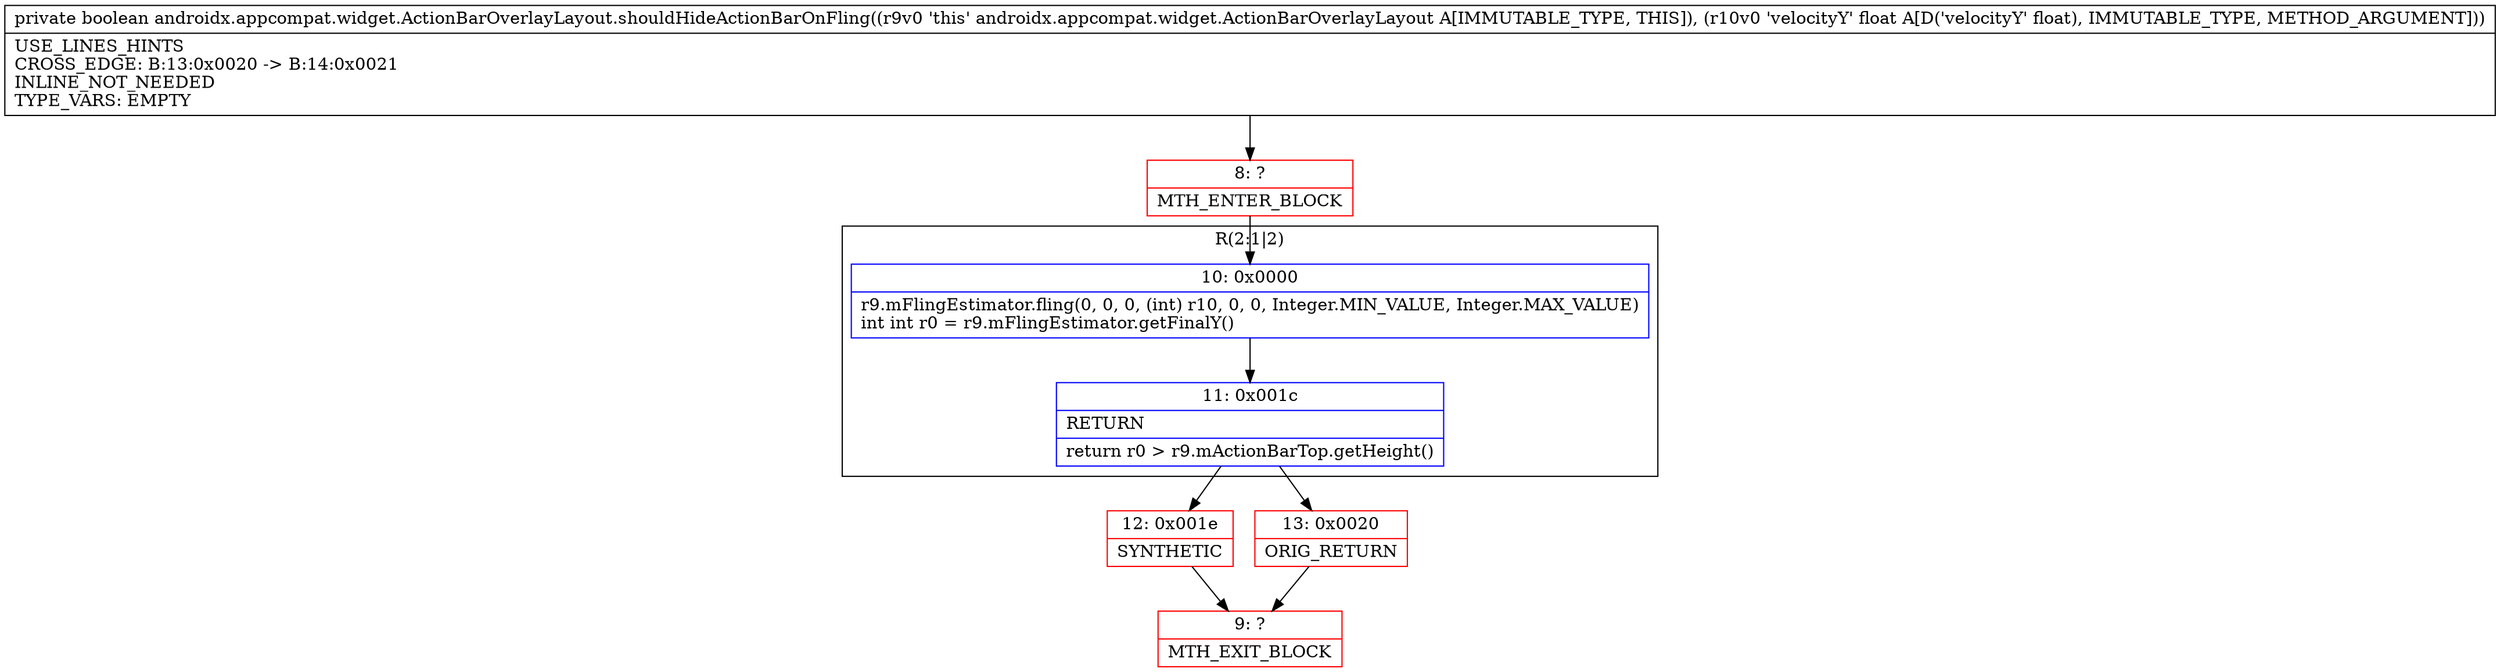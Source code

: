 digraph "CFG forandroidx.appcompat.widget.ActionBarOverlayLayout.shouldHideActionBarOnFling(F)Z" {
subgraph cluster_Region_2001180719 {
label = "R(2:1|2)";
node [shape=record,color=blue];
Node_10 [shape=record,label="{10\:\ 0x0000|r9.mFlingEstimator.fling(0, 0, 0, (int) r10, 0, 0, Integer.MIN_VALUE, Integer.MAX_VALUE)\lint int r0 = r9.mFlingEstimator.getFinalY()\l}"];
Node_11 [shape=record,label="{11\:\ 0x001c|RETURN\l|return r0 \> r9.mActionBarTop.getHeight()\l}"];
}
Node_8 [shape=record,color=red,label="{8\:\ ?|MTH_ENTER_BLOCK\l}"];
Node_12 [shape=record,color=red,label="{12\:\ 0x001e|SYNTHETIC\l}"];
Node_9 [shape=record,color=red,label="{9\:\ ?|MTH_EXIT_BLOCK\l}"];
Node_13 [shape=record,color=red,label="{13\:\ 0x0020|ORIG_RETURN\l}"];
MethodNode[shape=record,label="{private boolean androidx.appcompat.widget.ActionBarOverlayLayout.shouldHideActionBarOnFling((r9v0 'this' androidx.appcompat.widget.ActionBarOverlayLayout A[IMMUTABLE_TYPE, THIS]), (r10v0 'velocityY' float A[D('velocityY' float), IMMUTABLE_TYPE, METHOD_ARGUMENT]))  | USE_LINES_HINTS\lCROSS_EDGE: B:13:0x0020 \-\> B:14:0x0021\lINLINE_NOT_NEEDED\lTYPE_VARS: EMPTY\l}"];
MethodNode -> Node_8;Node_10 -> Node_11;
Node_11 -> Node_12;
Node_11 -> Node_13;
Node_8 -> Node_10;
Node_12 -> Node_9;
Node_13 -> Node_9;
}


